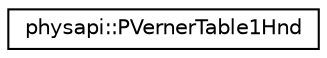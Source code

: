 digraph "Graphical Class Hierarchy"
{
 // LATEX_PDF_SIZE
  edge [fontname="Helvetica",fontsize="10",labelfontname="Helvetica",labelfontsize="10"];
  node [fontname="Helvetica",fontsize="10",shape=record];
  rankdir="LR";
  Node0 [label="physapi::PVernerTable1Hnd",height=0.2,width=0.4,color="black", fillcolor="white", style="filled",URL="$classphysapi_1_1_p_verner_table1_hnd.html",tooltip=" "];
}
